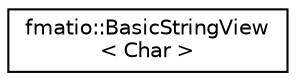 digraph "Graphical Class Hierarchy"
{
 // LATEX_PDF_SIZE
  edge [fontname="Helvetica",fontsize="10",labelfontname="Helvetica",labelfontsize="10"];
  node [fontname="Helvetica",fontsize="10",shape=record];
  rankdir="LR";
  Node0 [label="fmatio::BasicStringView\l\< Char \>",height=0.2,width=0.4,color="black", fillcolor="white", style="filled",URL="$classfmatio_1_1BasicStringView.html",tooltip=" "];
}
